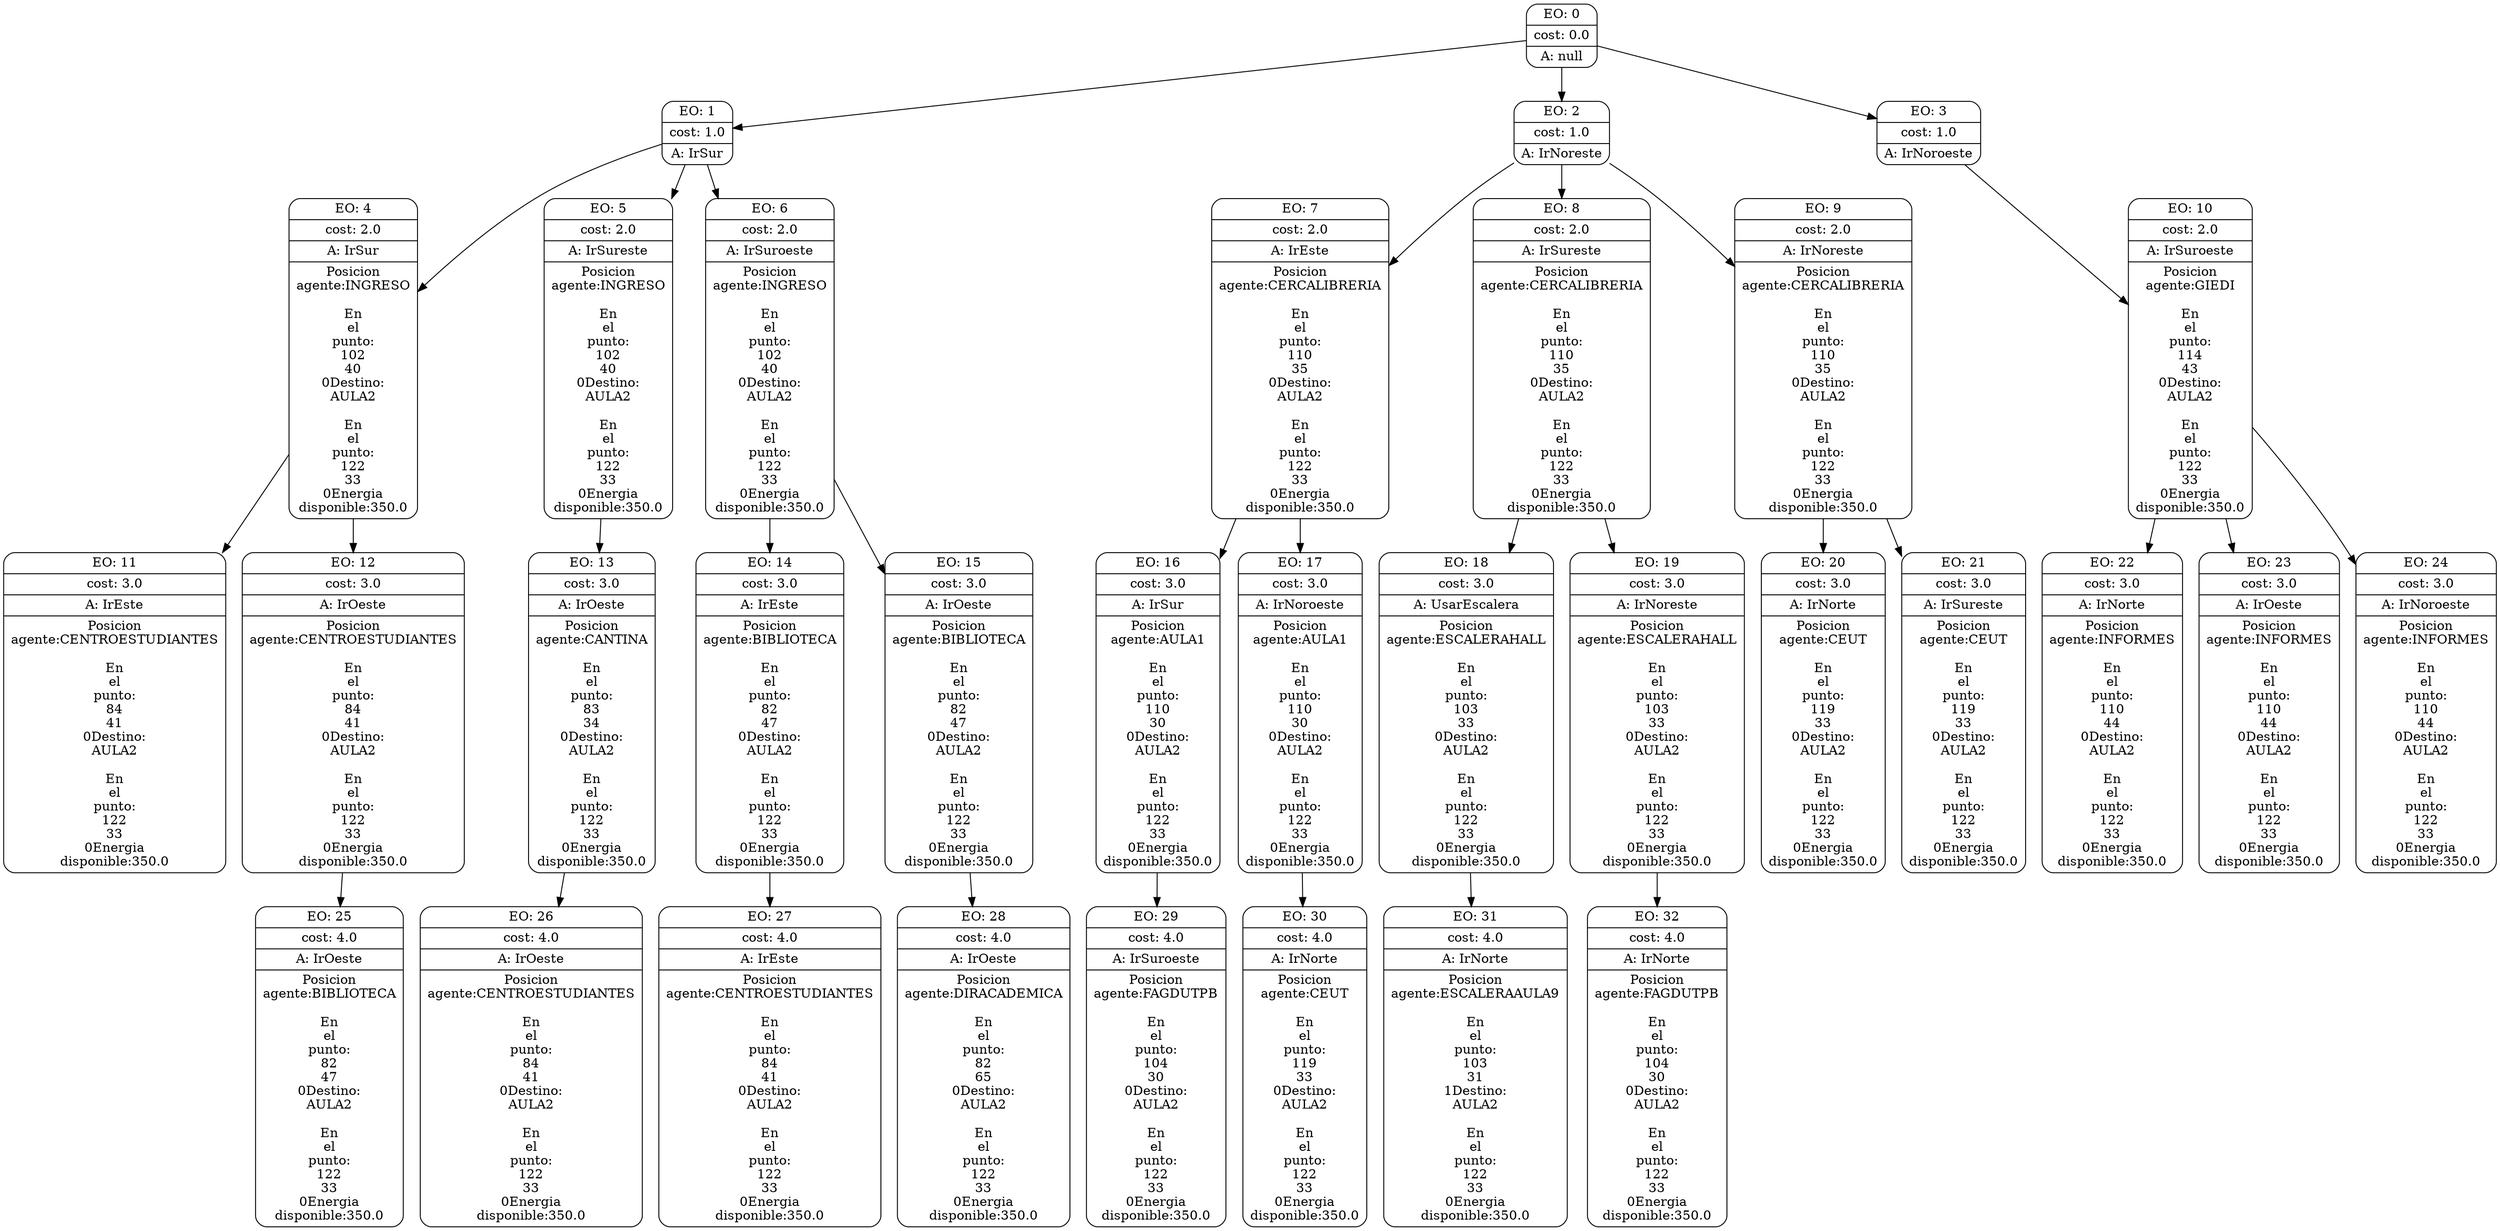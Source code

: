 digraph g {
node [shape = Mrecord];
nodo0[label="{EO: 0|cost: 0.0|A: null}"]
nodo1[label="{EO: 1|cost: 1.0|A: IrSur}"]
nodo4[label="{EO: 4|cost: 2.0|A: IrSur|Posicion\nagente:INGRESO\n\nEn\nel\npunto:\n102\n40\n0
Destino:\nAULA2\n\nEn\nel\npunto:\n122\n33\n0
Energia\ndisponible:350.0
}"]
nodo11[label="{EO: 11|cost: 3.0|A: IrEste|Posicion\nagente:CENTROESTUDIANTES\n\nEn\nel\npunto:\n84\n41\n0
Destino:\nAULA2\n\nEn\nel\npunto:\n122\n33\n0
Energia\ndisponible:350.0
}"]

nodo4 -> nodo11;
nodo12[label="{EO: 12|cost: 3.0|A: IrOeste|Posicion\nagente:CENTROESTUDIANTES\n\nEn\nel\npunto:\n84\n41\n0
Destino:\nAULA2\n\nEn\nel\npunto:\n122\n33\n0
Energia\ndisponible:350.0
}"]
nodo25[label="{EO: 25|cost: 4.0|A: IrOeste|Posicion\nagente:BIBLIOTECA\n\nEn\nel\npunto:\n82\n47\n0
Destino:\nAULA2\n\nEn\nel\npunto:\n122\n33\n0
Energia\ndisponible:350.0
}"]

nodo12 -> nodo25;

nodo4 -> nodo12;

nodo1 -> nodo4;
nodo5[label="{EO: 5|cost: 2.0|A: IrSureste|Posicion\nagente:INGRESO\n\nEn\nel\npunto:\n102\n40\n0
Destino:\nAULA2\n\nEn\nel\npunto:\n122\n33\n0
Energia\ndisponible:350.0
}"]
nodo13[label="{EO: 13|cost: 3.0|A: IrOeste|Posicion\nagente:CANTINA\n\nEn\nel\npunto:\n83\n34\n0
Destino:\nAULA2\n\nEn\nel\npunto:\n122\n33\n0
Energia\ndisponible:350.0
}"]
nodo26[label="{EO: 26|cost: 4.0|A: IrOeste|Posicion\nagente:CENTROESTUDIANTES\n\nEn\nel\npunto:\n84\n41\n0
Destino:\nAULA2\n\nEn\nel\npunto:\n122\n33\n0
Energia\ndisponible:350.0
}"]

nodo13 -> nodo26;

nodo5 -> nodo13;

nodo1 -> nodo5;
nodo6[label="{EO: 6|cost: 2.0|A: IrSuroeste|Posicion\nagente:INGRESO\n\nEn\nel\npunto:\n102\n40\n0
Destino:\nAULA2\n\nEn\nel\npunto:\n122\n33\n0
Energia\ndisponible:350.0
}"]
nodo14[label="{EO: 14|cost: 3.0|A: IrEste|Posicion\nagente:BIBLIOTECA\n\nEn\nel\npunto:\n82\n47\n0
Destino:\nAULA2\n\nEn\nel\npunto:\n122\n33\n0
Energia\ndisponible:350.0
}"]
nodo27[label="{EO: 27|cost: 4.0|A: IrEste|Posicion\nagente:CENTROESTUDIANTES\n\nEn\nel\npunto:\n84\n41\n0
Destino:\nAULA2\n\nEn\nel\npunto:\n122\n33\n0
Energia\ndisponible:350.0
}"]

nodo14 -> nodo27;

nodo6 -> nodo14;
nodo15[label="{EO: 15|cost: 3.0|A: IrOeste|Posicion\nagente:BIBLIOTECA\n\nEn\nel\npunto:\n82\n47\n0
Destino:\nAULA2\n\nEn\nel\npunto:\n122\n33\n0
Energia\ndisponible:350.0
}"]
nodo28[label="{EO: 28|cost: 4.0|A: IrOeste|Posicion\nagente:DIRACADEMICA\n\nEn\nel\npunto:\n82\n65\n0
Destino:\nAULA2\n\nEn\nel\npunto:\n122\n33\n0
Energia\ndisponible:350.0
}"]

nodo15 -> nodo28;

nodo6 -> nodo15;

nodo1 -> nodo6;

nodo0 -> nodo1;
nodo2[label="{EO: 2|cost: 1.0|A: IrNoreste}"]
nodo7[label="{EO: 7|cost: 2.0|A: IrEste|Posicion\nagente:CERCALIBRERIA\n\nEn\nel\npunto:\n110\n35\n0
Destino:\nAULA2\n\nEn\nel\npunto:\n122\n33\n0
Energia\ndisponible:350.0
}"]
nodo16[label="{EO: 16|cost: 3.0|A: IrSur|Posicion\nagente:AULA1\n\nEn\nel\npunto:\n110\n30\n0
Destino:\nAULA2\n\nEn\nel\npunto:\n122\n33\n0
Energia\ndisponible:350.0
}"]
nodo29[label="{EO: 29|cost: 4.0|A: IrSuroeste|Posicion\nagente:FAGDUTPB\n\nEn\nel\npunto:\n104\n30\n0
Destino:\nAULA2\n\nEn\nel\npunto:\n122\n33\n0
Energia\ndisponible:350.0
}"]

nodo16 -> nodo29;

nodo7 -> nodo16;
nodo17[label="{EO: 17|cost: 3.0|A: IrNoroeste|Posicion\nagente:AULA1\n\nEn\nel\npunto:\n110\n30\n0
Destino:\nAULA2\n\nEn\nel\npunto:\n122\n33\n0
Energia\ndisponible:350.0
}"]
nodo30[label="{EO: 30|cost: 4.0|A: IrNorte|Posicion\nagente:CEUT\n\nEn\nel\npunto:\n119\n33\n0
Destino:\nAULA2\n\nEn\nel\npunto:\n122\n33\n0
Energia\ndisponible:350.0
}"]

nodo17 -> nodo30;

nodo7 -> nodo17;

nodo2 -> nodo7;
nodo8[label="{EO: 8|cost: 2.0|A: IrSureste|Posicion\nagente:CERCALIBRERIA\n\nEn\nel\npunto:\n110\n35\n0
Destino:\nAULA2\n\nEn\nel\npunto:\n122\n33\n0
Energia\ndisponible:350.0
}"]
nodo18[label="{EO: 18|cost: 3.0|A: UsarEscalera|Posicion\nagente:ESCALERAHALL\n\nEn\nel\npunto:\n103\n33\n0
Destino:\nAULA2\n\nEn\nel\npunto:\n122\n33\n0
Energia\ndisponible:350.0
}"]
nodo31[label="{EO: 31|cost: 4.0|A: IrNorte|Posicion\nagente:ESCALERAAULA9\n\nEn\nel\npunto:\n103\n31\n1
Destino:\nAULA2\n\nEn\nel\npunto:\n122\n33\n0
Energia\ndisponible:350.0
}"]

nodo18 -> nodo31;

nodo8 -> nodo18;
nodo19[label="{EO: 19|cost: 3.0|A: IrNoreste|Posicion\nagente:ESCALERAHALL\n\nEn\nel\npunto:\n103\n33\n0
Destino:\nAULA2\n\nEn\nel\npunto:\n122\n33\n0
Energia\ndisponible:350.0
}"]
nodo32[label="{EO: 32|cost: 4.0|A: IrNorte|Posicion\nagente:FAGDUTPB\n\nEn\nel\npunto:\n104\n30\n0
Destino:\nAULA2\n\nEn\nel\npunto:\n122\n33\n0
Energia\ndisponible:350.0
}"]

nodo19 -> nodo32;

nodo8 -> nodo19;

nodo2 -> nodo8;
nodo9[label="{EO: 9|cost: 2.0|A: IrNoreste|Posicion\nagente:CERCALIBRERIA\n\nEn\nel\npunto:\n110\n35\n0
Destino:\nAULA2\n\nEn\nel\npunto:\n122\n33\n0
Energia\ndisponible:350.0
}"]
nodo20[label="{EO: 20|cost: 3.0|A: IrNorte|Posicion\nagente:CEUT\n\nEn\nel\npunto:\n119\n33\n0
Destino:\nAULA2\n\nEn\nel\npunto:\n122\n33\n0
Energia\ndisponible:350.0
}"]

nodo9 -> nodo20;
nodo21[label="{EO: 21|cost: 3.0|A: IrSureste|Posicion\nagente:CEUT\n\nEn\nel\npunto:\n119\n33\n0
Destino:\nAULA2\n\nEn\nel\npunto:\n122\n33\n0
Energia\ndisponible:350.0
}"]

nodo9 -> nodo21;

nodo2 -> nodo9;

nodo0 -> nodo2;
nodo3[label="{EO: 3|cost: 1.0|A: IrNoroeste}"]
nodo10[label="{EO: 10|cost: 2.0|A: IrSuroeste|Posicion\nagente:GIEDI\n\nEn\nel\npunto:\n114\n43\n0
Destino:\nAULA2\n\nEn\nel\npunto:\n122\n33\n0
Energia\ndisponible:350.0
}"]
nodo22[label="{EO: 22|cost: 3.0|A: IrNorte|Posicion\nagente:INFORMES\n\nEn\nel\npunto:\n110\n44\n0
Destino:\nAULA2\n\nEn\nel\npunto:\n122\n33\n0
Energia\ndisponible:350.0
}"]

nodo10 -> nodo22;
nodo23[label="{EO: 23|cost: 3.0|A: IrOeste|Posicion\nagente:INFORMES\n\nEn\nel\npunto:\n110\n44\n0
Destino:\nAULA2\n\nEn\nel\npunto:\n122\n33\n0
Energia\ndisponible:350.0
}"]

nodo10 -> nodo23;
nodo24[label="{EO: 24|cost: 3.0|A: IrNoroeste|Posicion\nagente:INFORMES\n\nEn\nel\npunto:\n110\n44\n0
Destino:\nAULA2\n\nEn\nel\npunto:\n122\n33\n0
Energia\ndisponible:350.0
}"]

nodo10 -> nodo24;

nodo3 -> nodo10;

nodo0 -> nodo3;


}